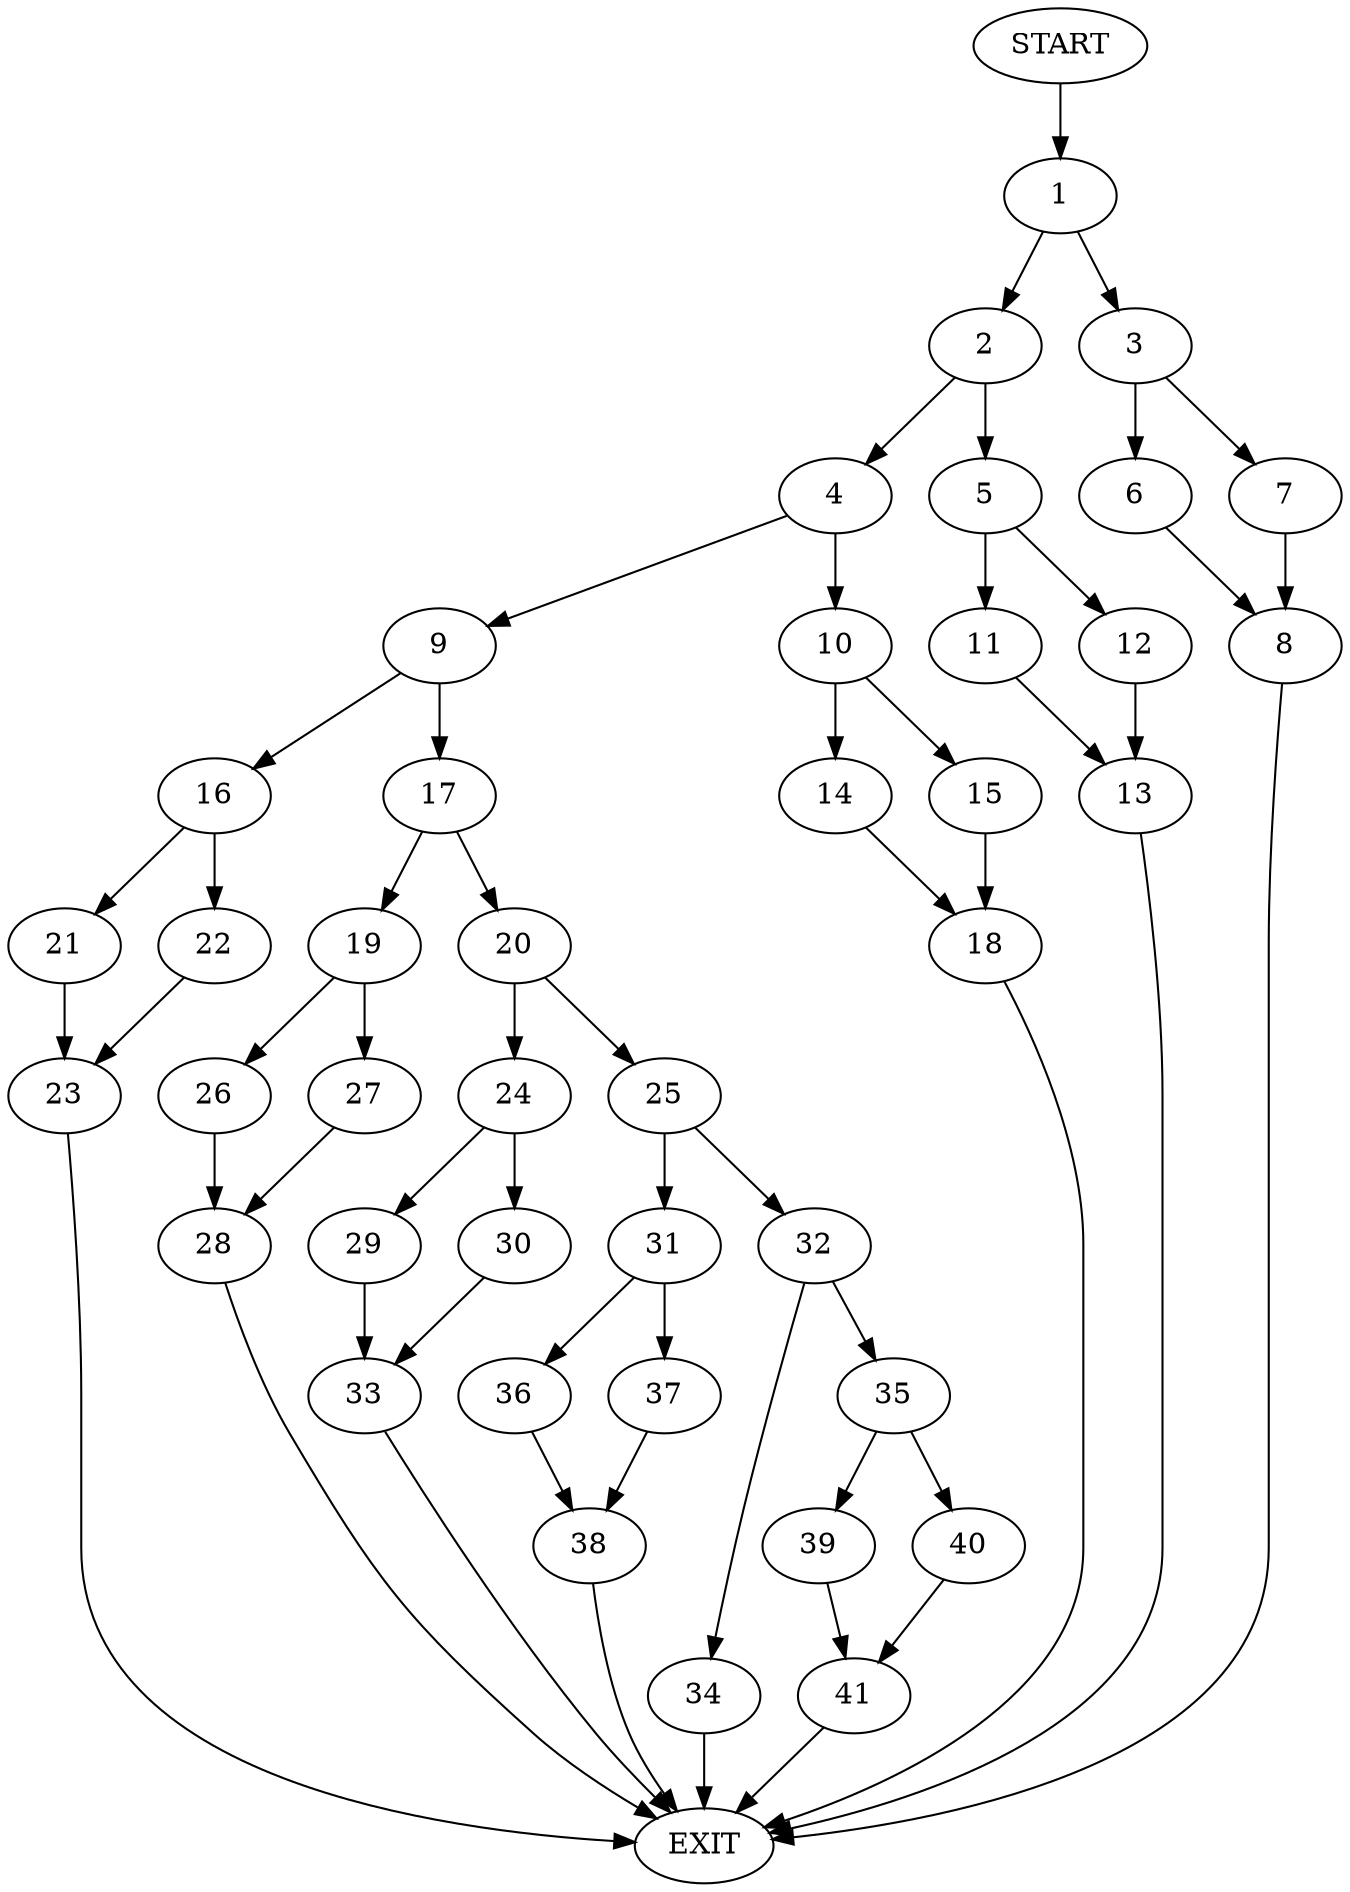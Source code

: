 digraph {
0 [label="START"]
42 [label="EXIT"]
0 -> 1
1 -> 2
1 -> 3
2 -> 4
2 -> 5
3 -> 6
3 -> 7
7 -> 8
6 -> 8
8 -> 42
4 -> 9
4 -> 10
5 -> 11
5 -> 12
11 -> 13
12 -> 13
13 -> 42
10 -> 14
10 -> 15
9 -> 16
9 -> 17
14 -> 18
15 -> 18
18 -> 42
17 -> 19
17 -> 20
16 -> 21
16 -> 22
21 -> 23
22 -> 23
23 -> 42
20 -> 24
20 -> 25
19 -> 26
19 -> 27
26 -> 28
27 -> 28
28 -> 42
24 -> 29
24 -> 30
25 -> 31
25 -> 32
29 -> 33
30 -> 33
33 -> 42
32 -> 34
32 -> 35
31 -> 36
31 -> 37
36 -> 38
37 -> 38
38 -> 42
35 -> 39
35 -> 40
34 -> 42
39 -> 41
40 -> 41
41 -> 42
}
